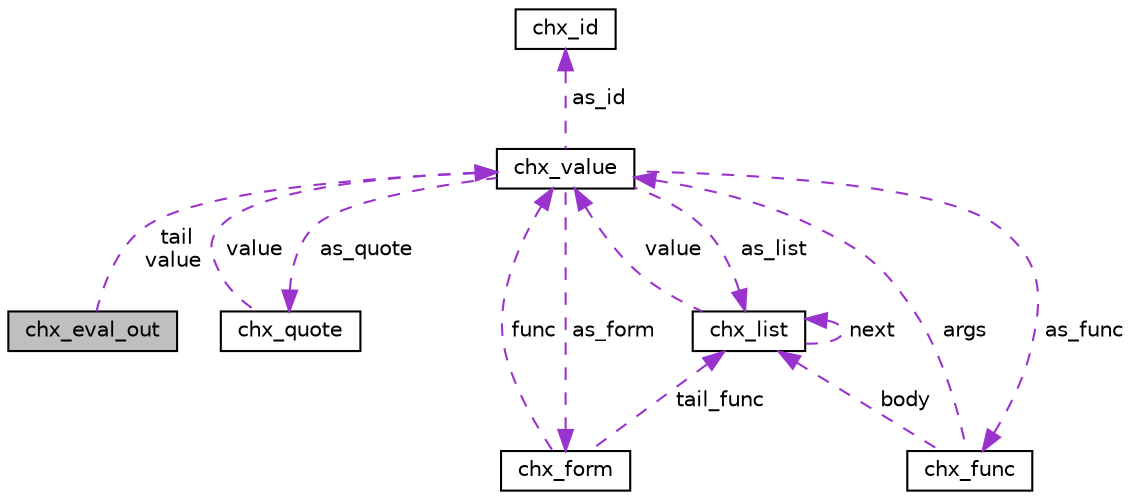 digraph "chx_eval_out"
{
 // LATEX_PDF_SIZE
  edge [fontname="Helvetica",fontsize="10",labelfontname="Helvetica",labelfontsize="10"];
  node [fontname="Helvetica",fontsize="10",shape=record];
  Node1 [label="chx_eval_out",height=0.2,width=0.4,color="black", fillcolor="grey75", style="filled", fontcolor="black",tooltip=" "];
  Node2 -> Node1 [dir="back",color="darkorchid3",fontsize="10",style="dashed",label=" tail\nvalue" ,fontname="Helvetica"];
  Node2 [label="chx_value",height=0.2,width=0.4,color="black", fillcolor="white", style="filled",URL="$structchx__value.html",tooltip="Represents a value in the cheax environment."];
  Node3 -> Node2 [dir="back",color="darkorchid3",fontsize="10",style="dashed",label=" as_quote" ,fontname="Helvetica"];
  Node3 [label="chx_quote",height=0.2,width=0.4,color="black", fillcolor="white", style="filled",URL="$structchx__quote.html",tooltip="Quoted value type."];
  Node2 -> Node3 [dir="back",color="darkorchid3",fontsize="10",style="dashed",label=" value" ,fontname="Helvetica"];
  Node4 -> Node2 [dir="back",color="darkorchid3",fontsize="10",style="dashed",label=" as_form" ,fontname="Helvetica"];
  Node4 [label="chx_form",height=0.2,width=0.4,color="black", fillcolor="white", style="filled",URL="$structchx__form.html",tooltip="Cheax external/user function expression."];
  Node5 -> Node4 [dir="back",color="darkorchid3",fontsize="10",style="dashed",label=" tail_func" ,fontname="Helvetica"];
  Node5 [label="chx_list",height=0.2,width=0.4,color="black", fillcolor="white", style="filled",URL="$structchx__list.html",tooltip="List type."];
  Node5 -> Node5 [dir="back",color="darkorchid3",fontsize="10",style="dashed",label=" next" ,fontname="Helvetica"];
  Node2 -> Node5 [dir="back",color="darkorchid3",fontsize="10",style="dashed",label=" value" ,fontname="Helvetica"];
  Node2 -> Node4 [dir="back",color="darkorchid3",fontsize="10",style="dashed",label=" func" ,fontname="Helvetica"];
  Node6 -> Node2 [dir="back",color="darkorchid3",fontsize="10",style="dashed",label=" as_id" ,fontname="Helvetica"];
  Node6 [label="chx_id",height=0.2,width=0.4,color="black", fillcolor="white", style="filled",URL="$structchx__id.html",tooltip="Identifier type."];
  Node5 -> Node2 [dir="back",color="darkorchid3",fontsize="10",style="dashed",label=" as_list" ,fontname="Helvetica"];
  Node7 -> Node2 [dir="back",color="darkorchid3",fontsize="10",style="dashed",label=" as_func" ,fontname="Helvetica"];
  Node7 [label="chx_func",height=0.2,width=0.4,color="black", fillcolor="white", style="filled",URL="$structchx__func.html",tooltip="Function or macro type."];
  Node5 -> Node7 [dir="back",color="darkorchid3",fontsize="10",style="dashed",label=" body" ,fontname="Helvetica"];
  Node2 -> Node7 [dir="back",color="darkorchid3",fontsize="10",style="dashed",label=" args" ,fontname="Helvetica"];
}
